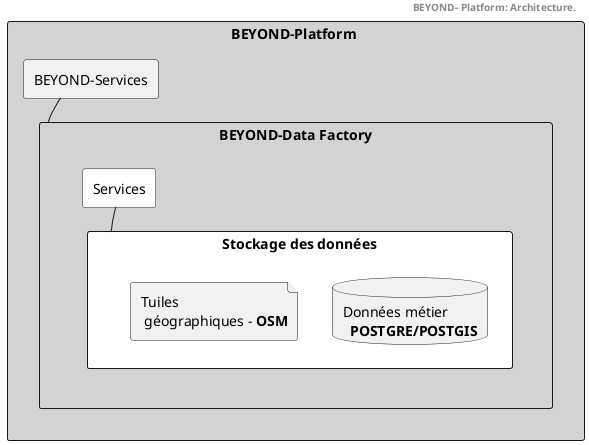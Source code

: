 @startuml
header
<b>BEYOND- Platform: Architecture.
end header

Rectangle "BEYOND-Platform " as Platform #lightgrey {
Rectangle "BEYOND-Services" as Module001

Rectangle "BEYOND-Data Factory" as Serveur #lightgrey{
Rectangle "Services" as Serv001 #white {
}

Rectangle "Stockage des données" as datastore #white{
database "Données métier \n  **POSTGRE/POSTGIS**" as data
file "Tuiles \n géographiques - **OSM**" as tiles
}

}




}


Module001 --Serveur

Serv001 -- datastore

@enduml
